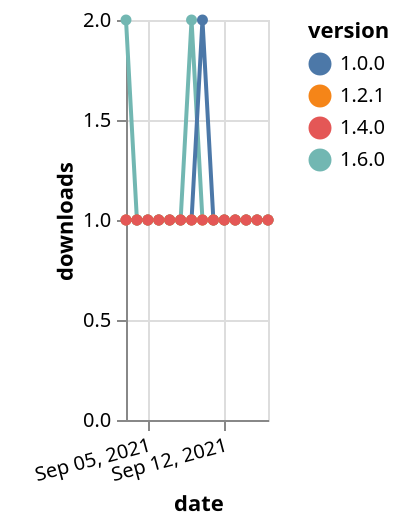 {"$schema": "https://vega.github.io/schema/vega-lite/v5.json", "description": "A simple bar chart with embedded data.", "data": {"values": [{"date": "2021-09-03", "total": 116, "delta": 2, "version": "1.6.0"}, {"date": "2021-09-04", "total": 117, "delta": 1, "version": "1.6.0"}, {"date": "2021-09-05", "total": 118, "delta": 1, "version": "1.6.0"}, {"date": "2021-09-06", "total": 119, "delta": 1, "version": "1.6.0"}, {"date": "2021-09-07", "total": 120, "delta": 1, "version": "1.6.0"}, {"date": "2021-09-08", "total": 121, "delta": 1, "version": "1.6.0"}, {"date": "2021-09-09", "total": 123, "delta": 2, "version": "1.6.0"}, {"date": "2021-09-10", "total": 124, "delta": 1, "version": "1.6.0"}, {"date": "2021-09-11", "total": 125, "delta": 1, "version": "1.6.0"}, {"date": "2021-09-12", "total": 126, "delta": 1, "version": "1.6.0"}, {"date": "2021-09-13", "total": 127, "delta": 1, "version": "1.6.0"}, {"date": "2021-09-14", "total": 128, "delta": 1, "version": "1.6.0"}, {"date": "2021-09-15", "total": 129, "delta": 1, "version": "1.6.0"}, {"date": "2021-09-16", "total": 130, "delta": 1, "version": "1.6.0"}, {"date": "2021-09-03", "total": 161, "delta": 1, "version": "1.0.0"}, {"date": "2021-09-04", "total": 162, "delta": 1, "version": "1.0.0"}, {"date": "2021-09-05", "total": 163, "delta": 1, "version": "1.0.0"}, {"date": "2021-09-06", "total": 164, "delta": 1, "version": "1.0.0"}, {"date": "2021-09-07", "total": 165, "delta": 1, "version": "1.0.0"}, {"date": "2021-09-08", "total": 166, "delta": 1, "version": "1.0.0"}, {"date": "2021-09-09", "total": 167, "delta": 1, "version": "1.0.0"}, {"date": "2021-09-10", "total": 169, "delta": 2, "version": "1.0.0"}, {"date": "2021-09-11", "total": 170, "delta": 1, "version": "1.0.0"}, {"date": "2021-09-12", "total": 171, "delta": 1, "version": "1.0.0"}, {"date": "2021-09-13", "total": 172, "delta": 1, "version": "1.0.0"}, {"date": "2021-09-14", "total": 173, "delta": 1, "version": "1.0.0"}, {"date": "2021-09-15", "total": 174, "delta": 1, "version": "1.0.0"}, {"date": "2021-09-16", "total": 175, "delta": 1, "version": "1.0.0"}, {"date": "2021-09-03", "total": 140, "delta": 1, "version": "1.2.1"}, {"date": "2021-09-04", "total": 141, "delta": 1, "version": "1.2.1"}, {"date": "2021-09-05", "total": 142, "delta": 1, "version": "1.2.1"}, {"date": "2021-09-06", "total": 143, "delta": 1, "version": "1.2.1"}, {"date": "2021-09-07", "total": 144, "delta": 1, "version": "1.2.1"}, {"date": "2021-09-08", "total": 145, "delta": 1, "version": "1.2.1"}, {"date": "2021-09-09", "total": 146, "delta": 1, "version": "1.2.1"}, {"date": "2021-09-10", "total": 147, "delta": 1, "version": "1.2.1"}, {"date": "2021-09-11", "total": 148, "delta": 1, "version": "1.2.1"}, {"date": "2021-09-12", "total": 149, "delta": 1, "version": "1.2.1"}, {"date": "2021-09-13", "total": 150, "delta": 1, "version": "1.2.1"}, {"date": "2021-09-14", "total": 151, "delta": 1, "version": "1.2.1"}, {"date": "2021-09-15", "total": 152, "delta": 1, "version": "1.2.1"}, {"date": "2021-09-16", "total": 153, "delta": 1, "version": "1.2.1"}, {"date": "2021-09-03", "total": 168, "delta": 1, "version": "1.4.0"}, {"date": "2021-09-04", "total": 169, "delta": 1, "version": "1.4.0"}, {"date": "2021-09-05", "total": 170, "delta": 1, "version": "1.4.0"}, {"date": "2021-09-06", "total": 171, "delta": 1, "version": "1.4.0"}, {"date": "2021-09-07", "total": 172, "delta": 1, "version": "1.4.0"}, {"date": "2021-09-08", "total": 173, "delta": 1, "version": "1.4.0"}, {"date": "2021-09-09", "total": 174, "delta": 1, "version": "1.4.0"}, {"date": "2021-09-10", "total": 175, "delta": 1, "version": "1.4.0"}, {"date": "2021-09-11", "total": 176, "delta": 1, "version": "1.4.0"}, {"date": "2021-09-12", "total": 177, "delta": 1, "version": "1.4.0"}, {"date": "2021-09-13", "total": 178, "delta": 1, "version": "1.4.0"}, {"date": "2021-09-14", "total": 179, "delta": 1, "version": "1.4.0"}, {"date": "2021-09-15", "total": 180, "delta": 1, "version": "1.4.0"}, {"date": "2021-09-16", "total": 181, "delta": 1, "version": "1.4.0"}]}, "width": "container", "mark": {"type": "line", "point": {"filled": true}}, "encoding": {"x": {"field": "date", "type": "temporal", "timeUnit": "yearmonthdate", "title": "date", "axis": {"labelAngle": -15}}, "y": {"field": "delta", "type": "quantitative", "title": "downloads"}, "color": {"field": "version", "type": "nominal"}, "tooltip": {"field": "delta"}}}